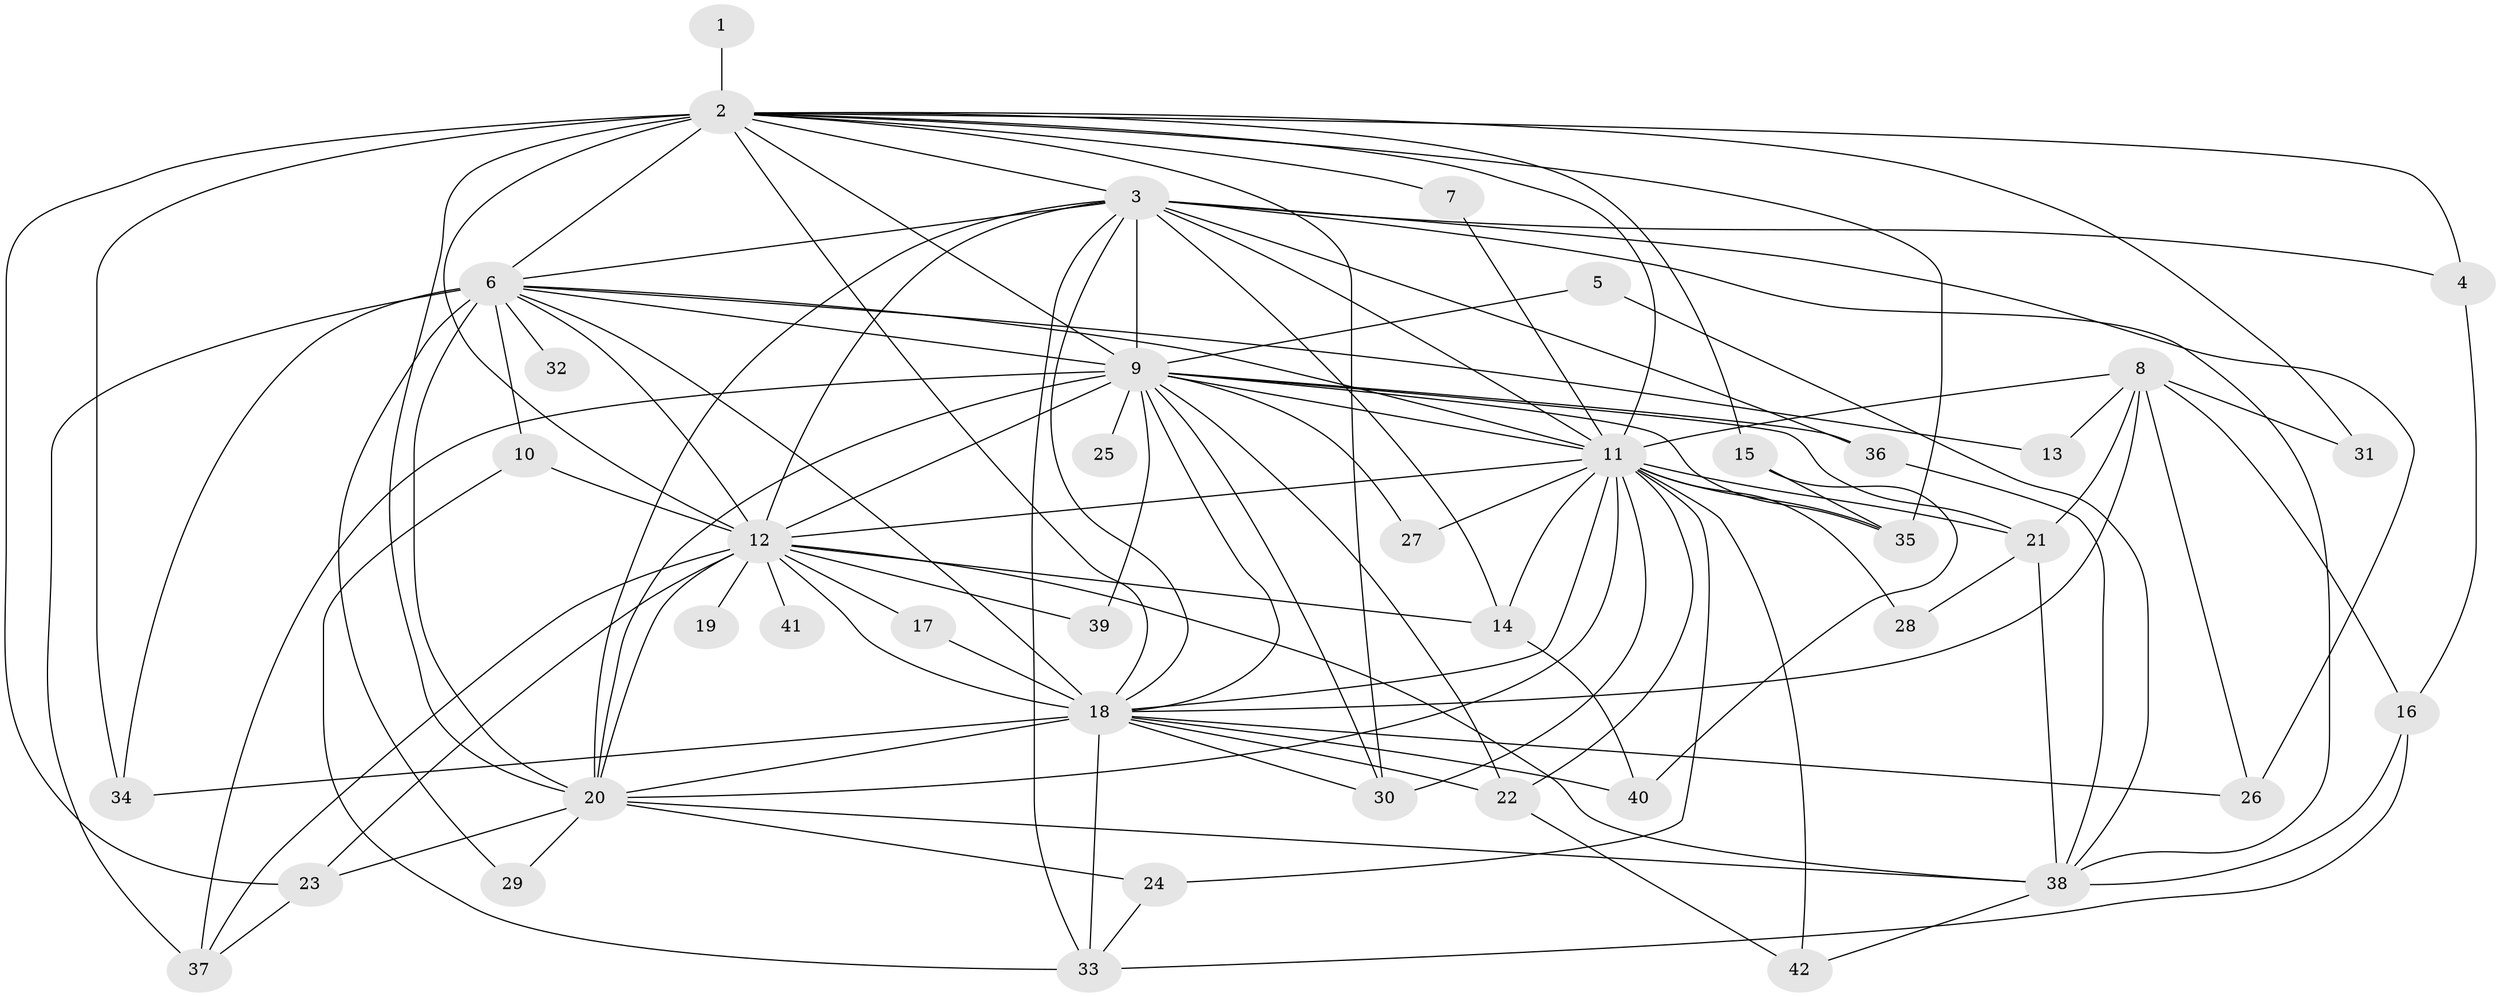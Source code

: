// original degree distribution, {22: 0.012048192771084338, 14: 0.012048192771084338, 23: 0.012048192771084338, 12: 0.012048192771084338, 19: 0.024096385542168676, 11: 0.012048192771084338, 25: 0.024096385542168676, 18: 0.012048192771084338, 2: 0.5662650602409639, 5: 0.024096385542168676, 6: 0.012048192771084338, 4: 0.060240963855421686, 8: 0.024096385542168676, 3: 0.1927710843373494}
// Generated by graph-tools (version 1.1) at 2025/36/03/04/25 23:36:29]
// undirected, 42 vertices, 111 edges
graph export_dot {
  node [color=gray90,style=filled];
  1;
  2;
  3;
  4;
  5;
  6;
  7;
  8;
  9;
  10;
  11;
  12;
  13;
  14;
  15;
  16;
  17;
  18;
  19;
  20;
  21;
  22;
  23;
  24;
  25;
  26;
  27;
  28;
  29;
  30;
  31;
  32;
  33;
  34;
  35;
  36;
  37;
  38;
  39;
  40;
  41;
  42;
  1 -- 2 [weight=1.0];
  2 -- 3 [weight=2.0];
  2 -- 4 [weight=1.0];
  2 -- 6 [weight=1.0];
  2 -- 7 [weight=1.0];
  2 -- 9 [weight=2.0];
  2 -- 11 [weight=1.0];
  2 -- 12 [weight=1.0];
  2 -- 15 [weight=1.0];
  2 -- 18 [weight=1.0];
  2 -- 20 [weight=3.0];
  2 -- 23 [weight=1.0];
  2 -- 30 [weight=1.0];
  2 -- 31 [weight=1.0];
  2 -- 34 [weight=1.0];
  2 -- 35 [weight=1.0];
  3 -- 4 [weight=1.0];
  3 -- 6 [weight=1.0];
  3 -- 9 [weight=3.0];
  3 -- 11 [weight=1.0];
  3 -- 12 [weight=1.0];
  3 -- 14 [weight=1.0];
  3 -- 18 [weight=1.0];
  3 -- 20 [weight=3.0];
  3 -- 26 [weight=2.0];
  3 -- 33 [weight=1.0];
  3 -- 36 [weight=1.0];
  3 -- 38 [weight=1.0];
  4 -- 16 [weight=1.0];
  5 -- 9 [weight=1.0];
  5 -- 38 [weight=1.0];
  6 -- 9 [weight=1.0];
  6 -- 10 [weight=1.0];
  6 -- 11 [weight=1.0];
  6 -- 12 [weight=1.0];
  6 -- 13 [weight=1.0];
  6 -- 18 [weight=1.0];
  6 -- 20 [weight=5.0];
  6 -- 29 [weight=1.0];
  6 -- 32 [weight=1.0];
  6 -- 34 [weight=1.0];
  6 -- 37 [weight=1.0];
  7 -- 11 [weight=1.0];
  8 -- 11 [weight=2.0];
  8 -- 13 [weight=1.0];
  8 -- 16 [weight=1.0];
  8 -- 18 [weight=1.0];
  8 -- 21 [weight=1.0];
  8 -- 26 [weight=1.0];
  8 -- 31 [weight=1.0];
  9 -- 11 [weight=2.0];
  9 -- 12 [weight=1.0];
  9 -- 18 [weight=1.0];
  9 -- 20 [weight=3.0];
  9 -- 21 [weight=1.0];
  9 -- 22 [weight=1.0];
  9 -- 25 [weight=1.0];
  9 -- 27 [weight=1.0];
  9 -- 30 [weight=1.0];
  9 -- 35 [weight=1.0];
  9 -- 36 [weight=1.0];
  9 -- 37 [weight=1.0];
  9 -- 39 [weight=1.0];
  10 -- 12 [weight=1.0];
  10 -- 33 [weight=1.0];
  11 -- 12 [weight=1.0];
  11 -- 14 [weight=1.0];
  11 -- 18 [weight=1.0];
  11 -- 20 [weight=3.0];
  11 -- 21 [weight=2.0];
  11 -- 22 [weight=1.0];
  11 -- 24 [weight=1.0];
  11 -- 27 [weight=1.0];
  11 -- 28 [weight=2.0];
  11 -- 30 [weight=1.0];
  11 -- 35 [weight=2.0];
  11 -- 42 [weight=1.0];
  12 -- 14 [weight=1.0];
  12 -- 17 [weight=1.0];
  12 -- 18 [weight=2.0];
  12 -- 19 [weight=1.0];
  12 -- 20 [weight=4.0];
  12 -- 23 [weight=1.0];
  12 -- 37 [weight=1.0];
  12 -- 38 [weight=1.0];
  12 -- 39 [weight=1.0];
  12 -- 41 [weight=1.0];
  14 -- 40 [weight=1.0];
  15 -- 35 [weight=1.0];
  15 -- 40 [weight=1.0];
  16 -- 33 [weight=1.0];
  16 -- 38 [weight=1.0];
  17 -- 18 [weight=1.0];
  18 -- 20 [weight=4.0];
  18 -- 22 [weight=1.0];
  18 -- 26 [weight=1.0];
  18 -- 30 [weight=1.0];
  18 -- 33 [weight=1.0];
  18 -- 34 [weight=1.0];
  18 -- 40 [weight=1.0];
  20 -- 23 [weight=1.0];
  20 -- 24 [weight=1.0];
  20 -- 29 [weight=1.0];
  20 -- 38 [weight=1.0];
  21 -- 28 [weight=1.0];
  21 -- 38 [weight=1.0];
  22 -- 42 [weight=1.0];
  23 -- 37 [weight=1.0];
  24 -- 33 [weight=1.0];
  36 -- 38 [weight=1.0];
  38 -- 42 [weight=1.0];
}
